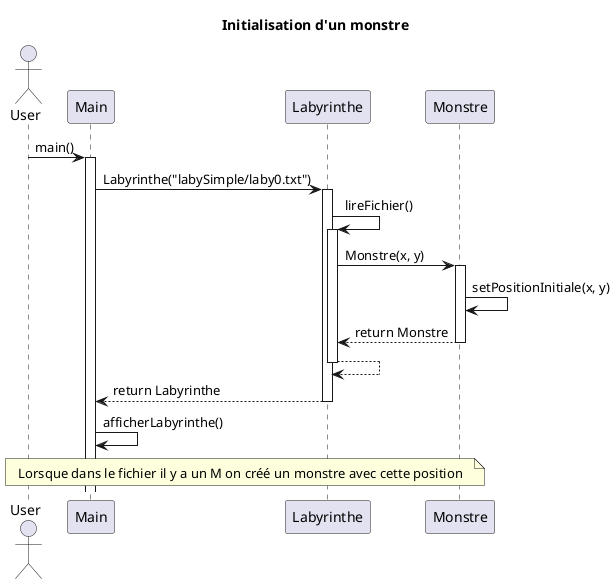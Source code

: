 @startuml
actor User
participant Main
participant Labyrinthe
participant Monstre
title: Initialisation d'un monstre
User -> Main: main()
activate Main
Main -> Labyrinthe: Labyrinthe("labySimple/laby0.txt")
activate Labyrinthe
Labyrinthe -> Labyrinthe: lireFichier()
activate Labyrinthe
Labyrinthe -> Monstre: Monstre(x, y)
activate Monstre
Monstre -> Monstre: setPositionInitiale(x, y)
Monstre --> Labyrinthe: return Monstre
deactivate Monstre
Labyrinthe--> Labyrinthe
deactivate Labyrinthe
Labyrinthe --> Main: return Labyrinthe
deactivate Labyrinthe
Main -> Main: afficherLabyrinthe()
note across
Lorsque dans le fichier il y a un M on créé un monstre avec cette position
end note
@enduml